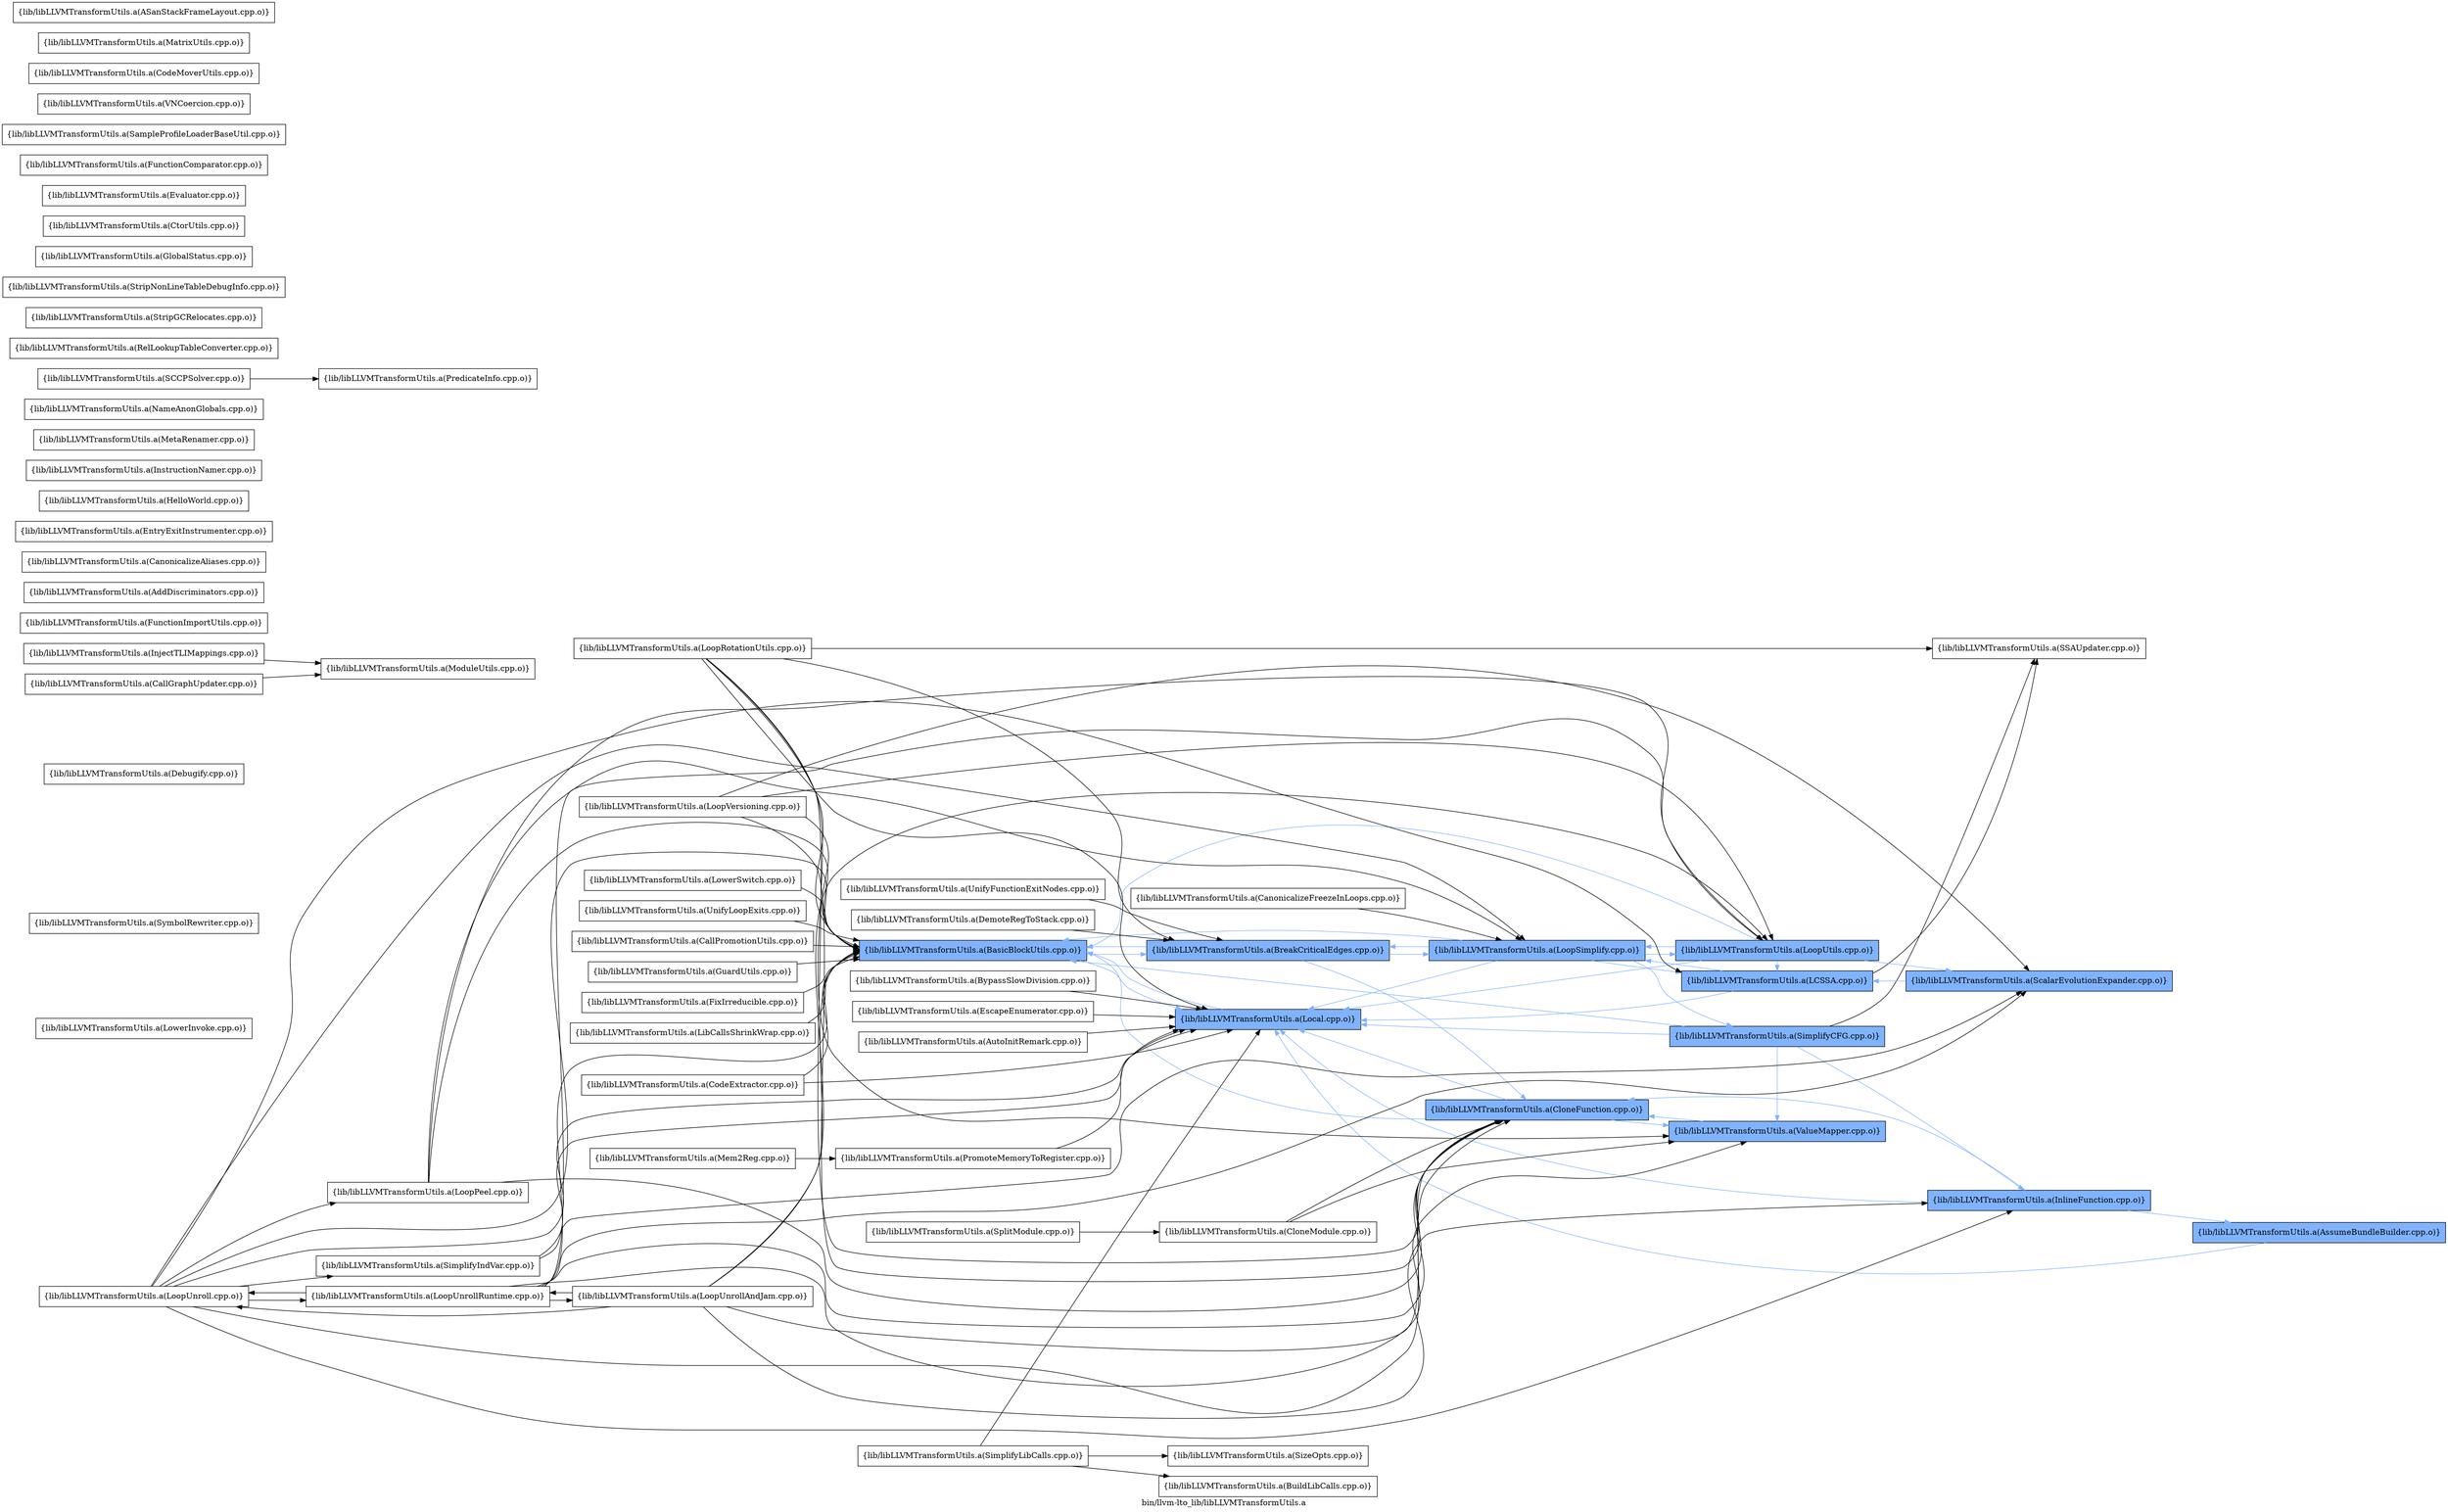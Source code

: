 digraph "bin/llvm-lto_lib/libLLVMTransformUtils.a" {
	label="bin/llvm-lto_lib/libLLVMTransformUtils.a";
	rankdir=LR;
	{ rank=same; Node0x5574fd534c88;  }
	{ rank=same; Node0x5574fd5345f8; Node0x5574fd527948;  }
	{ rank=same; Node0x5574fd530fe8; Node0x5574fd526688;  }
	{ rank=same; Node0x5574fd5208c8; Node0x5574fd5286b8; Node0x5574fd5398c8; Node0x5574fd52cad8;  }
	{ rank=same; Node0x5574fd52b1d8; Node0x5574fd529a68; Node0x5574fd52a0f8;  }

	Node0x5574fd534c88 [shape=record,shape=box,group=1,style=filled,fillcolor="0.600000 0.5 1",label="{lib/libLLVMTransformUtils.a(BasicBlockUtils.cpp.o)}"];
	Node0x5574fd534c88 -> Node0x5574fd5345f8[color="0.600000 0.5 1"];
	Node0x5574fd534c88 -> Node0x5574fd527948[color="0.600000 0.5 1"];
	Node0x5574fd527948 [shape=record,shape=box,group=1,style=filled,fillcolor="0.600000 0.5 1",label="{lib/libLLVMTransformUtils.a(Local.cpp.o)}"];
	Node0x5574fd527948 -> Node0x5574fd534c88[color="0.600000 0.5 1"];
	Node0x5574fd526d68 [shape=record,shape=box,group=0,label="{lib/libLLVMTransformUtils.a(SizeOpts.cpp.o)}"];
	Node0x5574fd52dac8 [shape=record,shape=box,group=0,label="{lib/libLLVMTransformUtils.a(CanonicalizeFreezeInLoops.cpp.o)}"];
	Node0x5574fd52dac8 -> Node0x5574fd526688;
	Node0x5574fd53a7c8 [shape=record,shape=box,group=0,label="{lib/libLLVMTransformUtils.a(LowerInvoke.cpp.o)}"];
	Node0x5574fd524fb8 [shape=record,shape=box,group=0,label="{lib/libLLVMTransformUtils.a(SymbolRewriter.cpp.o)}"];
	Node0x5574fd5345f8 [shape=record,shape=box,group=1,style=filled,fillcolor="0.600000 0.5 1",label="{lib/libLLVMTransformUtils.a(BreakCriticalEdges.cpp.o)}"];
	Node0x5574fd5345f8 -> Node0x5574fd534c88[color="0.600000 0.5 1"];
	Node0x5574fd5345f8 -> Node0x5574fd530fe8[color="0.600000 0.5 1"];
	Node0x5574fd5345f8 -> Node0x5574fd526688[color="0.600000 0.5 1"];
	Node0x5574fd52e608 [shape=record,shape=box,group=0,label="{lib/libLLVMTransformUtils.a(BypassSlowDivision.cpp.o)}"];
	Node0x5574fd52e608 -> Node0x5574fd527948;
	Node0x5574fd526818 [shape=record,shape=box,group=0,label="{lib/libLLVMTransformUtils.a(SimplifyLibCalls.cpp.o)}"];
	Node0x5574fd526818 -> Node0x5574fd534d78;
	Node0x5574fd526818 -> Node0x5574fd527948;
	Node0x5574fd526818 -> Node0x5574fd526d68;
	Node0x5574fd52c768 [shape=record,shape=box,group=0,label="{lib/libLLVMTransformUtils.a(Debugify.cpp.o)}"];
	Node0x5574fd52cad8 [shape=record,shape=box,group=1,style=filled,fillcolor="0.600000 0.5 1",label="{lib/libLLVMTransformUtils.a(SimplifyCFG.cpp.o)}"];
	Node0x5574fd52cad8 -> Node0x5574fd534c88[color="0.600000 0.5 1"];
	Node0x5574fd52cad8 -> Node0x5574fd52a0f8[color="0.600000 0.5 1"];
	Node0x5574fd52cad8 -> Node0x5574fd527948[color="0.600000 0.5 1"];
	Node0x5574fd52cad8 -> Node0x5574fd52b1d8;
	Node0x5574fd52cad8 -> Node0x5574fd5208c8[color="0.600000 0.5 1"];
	Node0x5574fd5286b8 [shape=record,shape=box,group=1,style=filled,fillcolor="0.600000 0.5 1",label="{lib/libLLVMTransformUtils.a(LCSSA.cpp.o)}"];
	Node0x5574fd5286b8 -> Node0x5574fd527948[color="0.600000 0.5 1"];
	Node0x5574fd5286b8 -> Node0x5574fd526688[color="0.600000 0.5 1"];
	Node0x5574fd5286b8 -> Node0x5574fd52b1d8;
	Node0x5574fd526688 [shape=record,shape=box,group=1,style=filled,fillcolor="0.600000 0.5 1",label="{lib/libLLVMTransformUtils.a(LoopSimplify.cpp.o)}"];
	Node0x5574fd526688 -> Node0x5574fd534c88[color="0.600000 0.5 1"];
	Node0x5574fd526688 -> Node0x5574fd5345f8[color="0.600000 0.5 1"];
	Node0x5574fd526688 -> Node0x5574fd5286b8[color="0.600000 0.5 1"];
	Node0x5574fd526688 -> Node0x5574fd527948[color="0.600000 0.5 1"];
	Node0x5574fd526688 -> Node0x5574fd5398c8[color="0.600000 0.5 1"];
	Node0x5574fd526688 -> Node0x5574fd52cad8[color="0.600000 0.5 1"];
	Node0x5574fd529a68 [shape=record,shape=box,group=1,style=filled,fillcolor="0.600000 0.5 1",label="{lib/libLLVMTransformUtils.a(ScalarEvolutionExpander.cpp.o)}"];
	Node0x5574fd529a68 -> Node0x5574fd5286b8[color="0.600000 0.5 1"];
	Node0x5574fd52a0f8 [shape=record,shape=box,group=1,style=filled,fillcolor="0.600000 0.5 1",label="{lib/libLLVMTransformUtils.a(InlineFunction.cpp.o)}"];
	Node0x5574fd52a0f8 -> Node0x5574fd52fd28[color="0.600000 0.5 1"];
	Node0x5574fd52a0f8 -> Node0x5574fd530fe8[color="0.600000 0.5 1"];
	Node0x5574fd52a0f8 -> Node0x5574fd527948[color="0.600000 0.5 1"];
	Node0x5574fd52c538 [shape=record,shape=box,group=0,label="{lib/libLLVMTransformUtils.a(DemoteRegToStack.cpp.o)}"];
	Node0x5574fd52c538 -> Node0x5574fd5345f8;
	Node0x5574fd523a78 [shape=record,shape=box,group=0,label="{lib/libLLVMTransformUtils.a(EscapeEnumerator.cpp.o)}"];
	Node0x5574fd523a78 -> Node0x5574fd527948;
	Node0x5574fd538ec8 [shape=record,shape=box,group=0,label="{lib/libLLVMTransformUtils.a(ModuleUtils.cpp.o)}"];
	Node0x5574fd5398c8 [shape=record,shape=box,group=1,style=filled,fillcolor="0.600000 0.5 1",label="{lib/libLLVMTransformUtils.a(LoopUtils.cpp.o)}"];
	Node0x5574fd5398c8 -> Node0x5574fd534c88[color="0.600000 0.5 1"];
	Node0x5574fd5398c8 -> Node0x5574fd5286b8[color="0.600000 0.5 1"];
	Node0x5574fd5398c8 -> Node0x5574fd527948[color="0.600000 0.5 1"];
	Node0x5574fd5398c8 -> Node0x5574fd526688[color="0.600000 0.5 1"];
	Node0x5574fd5398c8 -> Node0x5574fd529a68[color="0.600000 0.5 1"];
	Node0x5574fd530fe8 [shape=record,shape=box,group=1,style=filled,fillcolor="0.600000 0.5 1",label="{lib/libLLVMTransformUtils.a(CloneFunction.cpp.o)}"];
	Node0x5574fd530fe8 -> Node0x5574fd534c88[color="0.600000 0.5 1"];
	Node0x5574fd530fe8 -> Node0x5574fd527948[color="0.600000 0.5 1"];
	Node0x5574fd530fe8 -> Node0x5574fd5208c8[color="0.600000 0.5 1"];
	Node0x5574fd52b1d8 [shape=record,shape=box,group=0,label="{lib/libLLVMTransformUtils.a(SSAUpdater.cpp.o)}"];
	Node0x5574fd5208c8 [shape=record,shape=box,group=1,style=filled,fillcolor="0.600000 0.5 1",label="{lib/libLLVMTransformUtils.a(ValueMapper.cpp.o)}"];
	Node0x5574fd5208c8 -> Node0x5574fd530fe8[color="0.600000 0.5 1"];
	Node0x5574fd525aa8 [shape=record,shape=box,group=0,label="{lib/libLLVMTransformUtils.a(FunctionImportUtils.cpp.o)}"];
	Node0x5574fd523d98 [shape=record,shape=box,group=0,label="{lib/libLLVMTransformUtils.a(SplitModule.cpp.o)}"];
	Node0x5574fd523d98 -> Node0x5574fd522b28;
	Node0x5574fd52a7d8 [shape=record,shape=box,group=0,label="{lib/libLLVMTransformUtils.a(AddDiscriminators.cpp.o)}"];
	Node0x5574fd52fd28 [shape=record,shape=box,group=1,style=filled,fillcolor="0.600000 0.5 1",label="{lib/libLLVMTransformUtils.a(AssumeBundleBuilder.cpp.o)}"];
	Node0x5574fd52fd28 -> Node0x5574fd527948[color="0.600000 0.5 1"];
	Node0x5574fd52cda8 [shape=record,shape=box,group=0,label="{lib/libLLVMTransformUtils.a(CanonicalizeAliases.cpp.o)}"];
	Node0x5574fd522df8 [shape=record,shape=box,group=0,label="{lib/libLLVMTransformUtils.a(EntryExitInstrumenter.cpp.o)}"];
	Node0x5574fd5242e8 [shape=record,shape=box,group=0,label="{lib/libLLVMTransformUtils.a(FixIrreducible.cpp.o)}"];
	Node0x5574fd5242e8 -> Node0x5574fd534c88;
	Node0x5574fd528fc8 [shape=record,shape=box,group=0,label="{lib/libLLVMTransformUtils.a(HelloWorld.cpp.o)}"];
	Node0x5574fd5280c8 [shape=record,shape=box,group=0,label="{lib/libLLVMTransformUtils.a(InjectTLIMappings.cpp.o)}"];
	Node0x5574fd5280c8 -> Node0x5574fd538ec8;
	Node0x5574fd527f38 [shape=record,shape=box,group=0,label="{lib/libLLVMTransformUtils.a(InstructionNamer.cpp.o)}"];
	Node0x5574fd526cc8 [shape=record,shape=box,group=0,label="{lib/libLLVMTransformUtils.a(LibCallsShrinkWrap.cpp.o)}"];
	Node0x5574fd526cc8 -> Node0x5574fd534c88;
	Node0x5574fd53b8f8 [shape=record,shape=box,group=0,label="{lib/libLLVMTransformUtils.a(LoopVersioning.cpp.o)}"];
	Node0x5574fd53b8f8 -> Node0x5574fd534c88;
	Node0x5574fd53b8f8 -> Node0x5574fd530fe8;
	Node0x5574fd53b8f8 -> Node0x5574fd5398c8;
	Node0x5574fd53b8f8 -> Node0x5574fd529a68;
	Node0x5574fd5378e8 [shape=record,shape=box,group=0,label="{lib/libLLVMTransformUtils.a(LowerSwitch.cpp.o)}"];
	Node0x5574fd5378e8 -> Node0x5574fd534c88;
	Node0x5574fd536c18 [shape=record,shape=box,group=0,label="{lib/libLLVMTransformUtils.a(Mem2Reg.cpp.o)}"];
	Node0x5574fd536c18 -> Node0x5574fd5282f8;
	Node0x5574fd538c98 [shape=record,shape=box,group=0,label="{lib/libLLVMTransformUtils.a(MetaRenamer.cpp.o)}"];
	Node0x5574fd51cdb8 [shape=record,shape=box,group=0,label="{lib/libLLVMTransformUtils.a(NameAnonGlobals.cpp.o)}"];
	Node0x5574fd528578 [shape=record,shape=box,group=0,label="{lib/libLLVMTransformUtils.a(PredicateInfo.cpp.o)}"];
	Node0x5574fd527fd8 [shape=record,shape=box,group=0,label="{lib/libLLVMTransformUtils.a(RelLookupTableConverter.cpp.o)}"];
	Node0x5574fd52b228 [shape=record,shape=box,group=0,label="{lib/libLLVMTransformUtils.a(StripGCRelocates.cpp.o)}"];
	Node0x5574fd524c48 [shape=record,shape=box,group=0,label="{lib/libLLVMTransformUtils.a(StripNonLineTableDebugInfo.cpp.o)}"];
	Node0x5574fd524838 [shape=record,shape=box,group=0,label="{lib/libLLVMTransformUtils.a(UnifyFunctionExitNodes.cpp.o)}"];
	Node0x5574fd524838 -> Node0x5574fd5345f8;
	Node0x5574fd5214f8 [shape=record,shape=box,group=0,label="{lib/libLLVMTransformUtils.a(UnifyLoopExits.cpp.o)}"];
	Node0x5574fd5214f8 -> Node0x5574fd534c88;
	Node0x5574fd5282f8 [shape=record,shape=box,group=0,label="{lib/libLLVMTransformUtils.a(PromoteMemoryToRegister.cpp.o)}"];
	Node0x5574fd5282f8 -> Node0x5574fd527948;
	Node0x5574fd52e9c8 [shape=record,shape=box,group=0,label="{lib/libLLVMTransformUtils.a(CallGraphUpdater.cpp.o)}"];
	Node0x5574fd52e9c8 -> Node0x5574fd538ec8;
	Node0x5574fd530a98 [shape=record,shape=box,group=0,label="{lib/libLLVMTransformUtils.a(CodeExtractor.cpp.o)}"];
	Node0x5574fd530a98 -> Node0x5574fd534c88;
	Node0x5574fd530a98 -> Node0x5574fd527948;
	Node0x5574fd525738 [shape=record,shape=box,group=0,label="{lib/libLLVMTransformUtils.a(GlobalStatus.cpp.o)}"];
	Node0x5574fd52bf48 [shape=record,shape=box,group=0,label="{lib/libLLVMTransformUtils.a(CtorUtils.cpp.o)}"];
	Node0x5574fd523708 [shape=record,shape=box,group=0,label="{lib/libLLVMTransformUtils.a(Evaluator.cpp.o)}"];
	Node0x5574fd534d78 [shape=record,shape=box,group=0,label="{lib/libLLVMTransformUtils.a(BuildLibCalls.cpp.o)}"];
	Node0x5574fd52f328 [shape=record,shape=box,group=0,label="{lib/libLLVMTransformUtils.a(CallPromotionUtils.cpp.o)}"];
	Node0x5574fd52f328 -> Node0x5574fd534c88;
	Node0x5574fd525008 [shape=record,shape=box,group=0,label="{lib/libLLVMTransformUtils.a(FunctionComparator.cpp.o)}"];
	Node0x5574fd52a558 [shape=record,shape=box,group=0,label="{lib/libLLVMTransformUtils.a(SampleProfileLoaderBaseUtil.cpp.o)}"];
	Node0x5574fd536268 [shape=record,shape=box,group=0,label="{lib/libLLVMTransformUtils.a(AutoInitRemark.cpp.o)}"];
	Node0x5574fd536268 -> Node0x5574fd527948;
	Node0x5574fd52b0e8 [shape=record,shape=box,group=0,label="{lib/libLLVMTransformUtils.a(GuardUtils.cpp.o)}"];
	Node0x5574fd52b0e8 -> Node0x5574fd534c88;
	Node0x5574fd520508 [shape=record,shape=box,group=0,label="{lib/libLLVMTransformUtils.a(VNCoercion.cpp.o)}"];
	Node0x5574fd52bea8 [shape=record,shape=box,group=0,label="{lib/libLLVMTransformUtils.a(SimplifyIndVar.cpp.o)}"];
	Node0x5574fd52bea8 -> Node0x5574fd527948;
	Node0x5574fd52bea8 -> Node0x5574fd529a68;
	Node0x5574fd52ad28 [shape=record,shape=box,group=0,label="{lib/libLLVMTransformUtils.a(CodeMoverUtils.cpp.o)}"];
	Node0x5574fd5275d8 [shape=record,shape=box,group=0,label="{lib/libLLVMTransformUtils.a(LoopPeel.cpp.o)}"];
	Node0x5574fd5275d8 -> Node0x5574fd534c88;
	Node0x5574fd5275d8 -> Node0x5574fd530fe8;
	Node0x5574fd5275d8 -> Node0x5574fd526688;
	Node0x5574fd5275d8 -> Node0x5574fd5398c8;
	Node0x5574fd525968 [shape=record,shape=box,group=0,label="{lib/libLLVMTransformUtils.a(LoopRotationUtils.cpp.o)}"];
	Node0x5574fd525968 -> Node0x5574fd534c88;
	Node0x5574fd525968 -> Node0x5574fd5345f8;
	Node0x5574fd525968 -> Node0x5574fd530fe8;
	Node0x5574fd525968 -> Node0x5574fd527948;
	Node0x5574fd525968 -> Node0x5574fd52b1d8;
	Node0x5574fd525968 -> Node0x5574fd5208c8;
	Node0x5574fd53d478 [shape=record,shape=box,group=0,label="{lib/libLLVMTransformUtils.a(LoopUnroll.cpp.o)}"];
	Node0x5574fd53d478 -> Node0x5574fd534c88;
	Node0x5574fd53d478 -> Node0x5574fd530fe8;
	Node0x5574fd53d478 -> Node0x5574fd52a0f8;
	Node0x5574fd53d478 -> Node0x5574fd5286b8;
	Node0x5574fd53d478 -> Node0x5574fd527948;
	Node0x5574fd53d478 -> Node0x5574fd5275d8;
	Node0x5574fd53d478 -> Node0x5574fd526688;
	Node0x5574fd53d478 -> Node0x5574fd539738;
	Node0x5574fd53d478 -> Node0x5574fd52bea8;
	Node0x5574fd539eb8 [shape=record,shape=box,group=0,label="{lib/libLLVMTransformUtils.a(LoopUnrollAndJam.cpp.o)}"];
	Node0x5574fd539eb8 -> Node0x5574fd534c88;
	Node0x5574fd539eb8 -> Node0x5574fd530fe8;
	Node0x5574fd539eb8 -> Node0x5574fd52a0f8;
	Node0x5574fd539eb8 -> Node0x5574fd53d478;
	Node0x5574fd539eb8 -> Node0x5574fd539738;
	Node0x5574fd539eb8 -> Node0x5574fd5398c8;
	Node0x5574fd537d98 [shape=record,shape=box,group=0,label="{lib/libLLVMTransformUtils.a(MatrixUtils.cpp.o)}"];
	Node0x5574fd5298d8 [shape=record,shape=box,group=0,label="{lib/libLLVMTransformUtils.a(SCCPSolver.cpp.o)}"];
	Node0x5574fd5298d8 -> Node0x5574fd528578;
	Node0x5574fd52f698 [shape=record,shape=box,group=0,label="{lib/libLLVMTransformUtils.a(ASanStackFrameLayout.cpp.o)}"];
	Node0x5574fd539738 [shape=record,shape=box,group=0,label="{lib/libLLVMTransformUtils.a(LoopUnrollRuntime.cpp.o)}"];
	Node0x5574fd539738 -> Node0x5574fd534c88;
	Node0x5574fd539738 -> Node0x5574fd530fe8;
	Node0x5574fd539738 -> Node0x5574fd53d478;
	Node0x5574fd539738 -> Node0x5574fd539eb8;
	Node0x5574fd539738 -> Node0x5574fd5398c8;
	Node0x5574fd539738 -> Node0x5574fd529a68;
	Node0x5574fd539738 -> Node0x5574fd5208c8;
	Node0x5574fd522b28 [shape=record,shape=box,group=0,label="{lib/libLLVMTransformUtils.a(CloneModule.cpp.o)}"];
	Node0x5574fd522b28 -> Node0x5574fd530fe8;
	Node0x5574fd522b28 -> Node0x5574fd5208c8;
}
